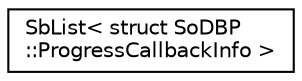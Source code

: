 digraph "Graphical Class Hierarchy"
{
 // LATEX_PDF_SIZE
  edge [fontname="Helvetica",fontsize="10",labelfontname="Helvetica",labelfontsize="10"];
  node [fontname="Helvetica",fontsize="10",shape=record];
  rankdir="LR";
  Node0 [label="SbList\< struct SoDBP\l::ProgressCallbackInfo \>",height=0.2,width=0.4,color="black", fillcolor="white", style="filled",URL="$classSbList.html",tooltip=" "];
}
